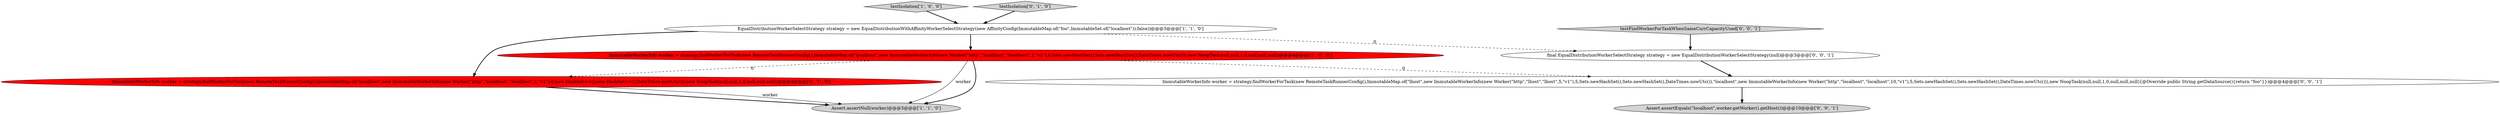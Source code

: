 digraph {
4 [style = filled, label = "ImmutableWorkerInfo worker = strategy.findWorkerForTask(new RemoteTaskRunnerConfig(),ImmutableMap.of(\"localhost\",new ImmutableWorkerInfo(new Worker(\"http\",\"localhost\",\"localhost\",1,\"v1\"),0,new HashSet<>(),new HashSet<>(),DateTimes.nowUtc())),new NoopTask(null,null,1,0,null,null,null))@@@4@@@['0', '1', '0']", fillcolor = red, shape = ellipse image = "AAA1AAABBB2BBB"];
8 [style = filled, label = "final EqualDistributionWorkerSelectStrategy strategy = new EqualDistributionWorkerSelectStrategy(null)@@@3@@@['0', '0', '1']", fillcolor = white, shape = ellipse image = "AAA0AAABBB3BBB"];
1 [style = filled, label = "EqualDistributionWorkerSelectStrategy strategy = new EqualDistributionWithAffinityWorkerSelectStrategy(new AffinityConfig(ImmutableMap.of(\"foo\",ImmutableSet.of(\"localhost\")),false))@@@3@@@['1', '1', '0']", fillcolor = white, shape = ellipse image = "AAA0AAABBB1BBB"];
9 [style = filled, label = "ImmutableWorkerInfo worker = strategy.findWorkerForTask(new RemoteTaskRunnerConfig(),ImmutableMap.of(\"lhost\",new ImmutableWorkerInfo(new Worker(\"http\",\"lhost\",\"lhost\",5,\"v1\"),5,Sets.newHashSet(),Sets.newHashSet(),DateTimes.nowUtc()),\"localhost\",new ImmutableWorkerInfo(new Worker(\"http\",\"localhost\",\"localhost\",10,\"v1\"),5,Sets.newHashSet(),Sets.newHashSet(),DateTimes.nowUtc())),new NoopTask(null,null,1,0,null,null,null){@Override public String getDataSource(){return \"foo\"}})@@@4@@@['0', '0', '1']", fillcolor = white, shape = ellipse image = "AAA0AAABBB3BBB"];
0 [style = filled, label = "Assert.assertNull(worker)@@@5@@@['1', '1', '0']", fillcolor = lightgray, shape = ellipse image = "AAA0AAABBB1BBB"];
3 [style = filled, label = "ImmutableWorkerInfo worker = strategy.findWorkerForTask(new RemoteTaskRunnerConfig(),ImmutableMap.of(\"localhost\",new ImmutableWorkerInfo(new Worker(\"http\",\"localhost\",\"localhost\",1,\"v1\"),0,Sets.newHashSet(),Sets.newHashSet(),DateTimes.nowUtc())),new NoopTask(null,null,1,0,null,null,null))@@@4@@@['1', '0', '0']", fillcolor = red, shape = ellipse image = "AAA1AAABBB1BBB"];
7 [style = filled, label = "testFindWorkerForTaskWhenSameCurrCapacityUsed['0', '0', '1']", fillcolor = lightgray, shape = diamond image = "AAA0AAABBB3BBB"];
2 [style = filled, label = "testIsolation['1', '0', '0']", fillcolor = lightgray, shape = diamond image = "AAA0AAABBB1BBB"];
5 [style = filled, label = "testIsolation['0', '1', '0']", fillcolor = lightgray, shape = diamond image = "AAA0AAABBB2BBB"];
6 [style = filled, label = "Assert.assertEquals(\"localhost\",worker.getWorker().getHost())@@@10@@@['0', '0', '1']", fillcolor = lightgray, shape = ellipse image = "AAA0AAABBB3BBB"];
1->3 [style = bold, label=""];
5->1 [style = bold, label=""];
1->8 [style = dashed, label="0"];
1->4 [style = bold, label=""];
9->6 [style = bold, label=""];
4->0 [style = solid, label="worker"];
3->9 [style = dashed, label="0"];
7->8 [style = bold, label=""];
3->4 [style = dashed, label="0"];
3->0 [style = solid, label="worker"];
2->1 [style = bold, label=""];
3->0 [style = bold, label=""];
4->0 [style = bold, label=""];
8->9 [style = bold, label=""];
}
